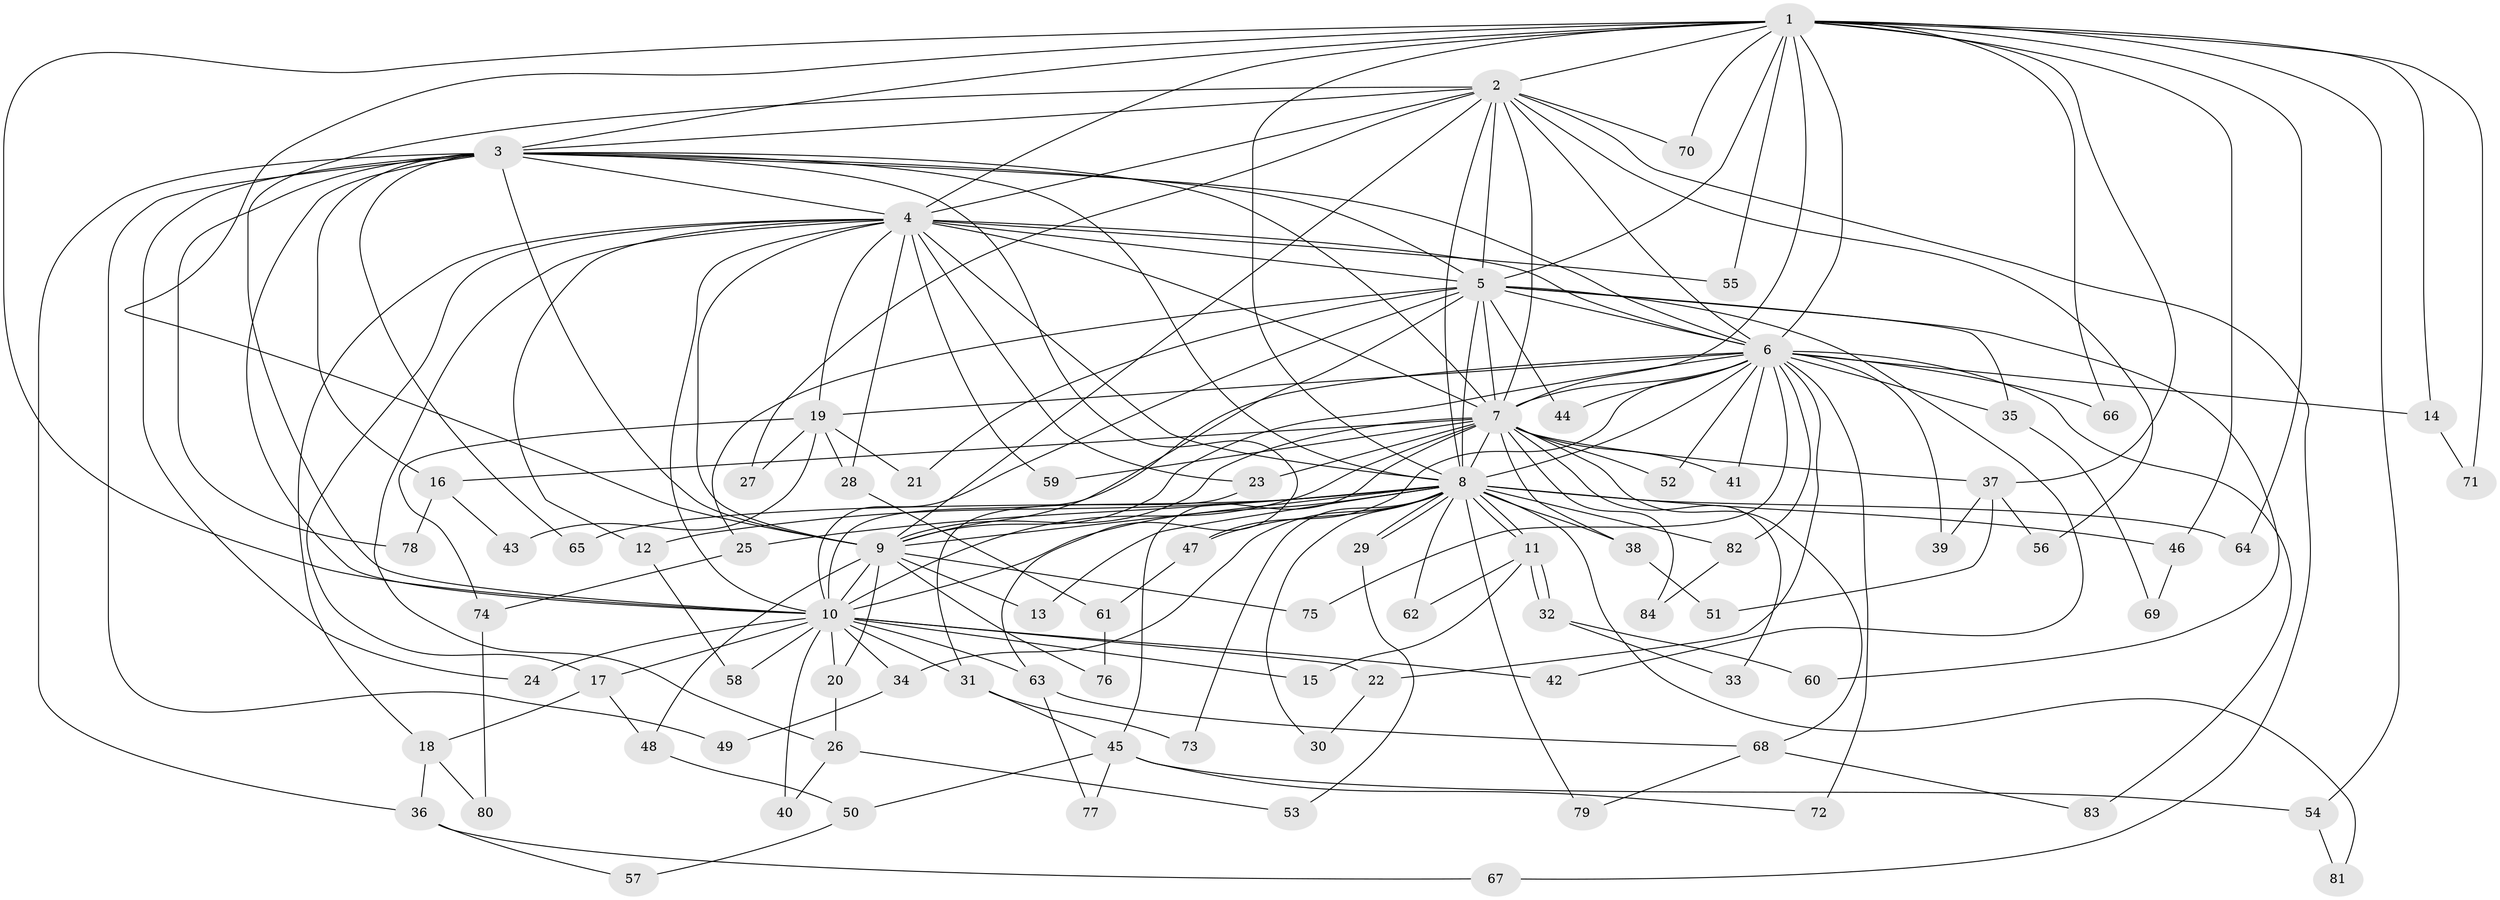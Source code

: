 // coarse degree distribution, {16: 0.015625, 12: 0.015625, 19: 0.03125, 18: 0.015625, 13: 0.015625, 22: 0.015625, 21: 0.015625, 26: 0.015625, 6: 0.03125, 3: 0.21875, 2: 0.5, 8: 0.015625, 5: 0.03125, 4: 0.0625}
// Generated by graph-tools (version 1.1) at 2025/51/02/27/25 19:51:50]
// undirected, 84 vertices, 193 edges
graph export_dot {
graph [start="1"]
  node [color=gray90,style=filled];
  1;
  2;
  3;
  4;
  5;
  6;
  7;
  8;
  9;
  10;
  11;
  12;
  13;
  14;
  15;
  16;
  17;
  18;
  19;
  20;
  21;
  22;
  23;
  24;
  25;
  26;
  27;
  28;
  29;
  30;
  31;
  32;
  33;
  34;
  35;
  36;
  37;
  38;
  39;
  40;
  41;
  42;
  43;
  44;
  45;
  46;
  47;
  48;
  49;
  50;
  51;
  52;
  53;
  54;
  55;
  56;
  57;
  58;
  59;
  60;
  61;
  62;
  63;
  64;
  65;
  66;
  67;
  68;
  69;
  70;
  71;
  72;
  73;
  74;
  75;
  76;
  77;
  78;
  79;
  80;
  81;
  82;
  83;
  84;
  1 -- 2;
  1 -- 3;
  1 -- 4;
  1 -- 5;
  1 -- 6;
  1 -- 7;
  1 -- 8;
  1 -- 9;
  1 -- 10;
  1 -- 14;
  1 -- 37;
  1 -- 46;
  1 -- 54;
  1 -- 55;
  1 -- 64;
  1 -- 66;
  1 -- 70;
  1 -- 71;
  2 -- 3;
  2 -- 4;
  2 -- 5;
  2 -- 6;
  2 -- 7;
  2 -- 8;
  2 -- 9;
  2 -- 10;
  2 -- 27;
  2 -- 56;
  2 -- 67;
  2 -- 70;
  3 -- 4;
  3 -- 5;
  3 -- 6;
  3 -- 7;
  3 -- 8;
  3 -- 9;
  3 -- 10;
  3 -- 16;
  3 -- 24;
  3 -- 36;
  3 -- 49;
  3 -- 63;
  3 -- 65;
  3 -- 78;
  4 -- 5;
  4 -- 6;
  4 -- 7;
  4 -- 8;
  4 -- 9;
  4 -- 10;
  4 -- 12;
  4 -- 17;
  4 -- 18;
  4 -- 19;
  4 -- 23;
  4 -- 26;
  4 -- 28;
  4 -- 55;
  4 -- 59;
  5 -- 6;
  5 -- 7;
  5 -- 8;
  5 -- 9;
  5 -- 10;
  5 -- 21;
  5 -- 25;
  5 -- 35;
  5 -- 42;
  5 -- 44;
  5 -- 60;
  6 -- 7;
  6 -- 8;
  6 -- 9;
  6 -- 10;
  6 -- 14;
  6 -- 19;
  6 -- 22;
  6 -- 35;
  6 -- 39;
  6 -- 41;
  6 -- 44;
  6 -- 47;
  6 -- 52;
  6 -- 66;
  6 -- 72;
  6 -- 75;
  6 -- 82;
  6 -- 83;
  7 -- 8;
  7 -- 9;
  7 -- 10;
  7 -- 16;
  7 -- 23;
  7 -- 33;
  7 -- 37;
  7 -- 38;
  7 -- 41;
  7 -- 45;
  7 -- 52;
  7 -- 59;
  7 -- 68;
  7 -- 84;
  8 -- 9;
  8 -- 10;
  8 -- 11;
  8 -- 11;
  8 -- 12;
  8 -- 13;
  8 -- 25;
  8 -- 29;
  8 -- 29;
  8 -- 30;
  8 -- 34;
  8 -- 38;
  8 -- 46;
  8 -- 47;
  8 -- 62;
  8 -- 64;
  8 -- 65;
  8 -- 73;
  8 -- 79;
  8 -- 81;
  8 -- 82;
  9 -- 10;
  9 -- 13;
  9 -- 20;
  9 -- 48;
  9 -- 75;
  9 -- 76;
  10 -- 15;
  10 -- 17;
  10 -- 20;
  10 -- 22;
  10 -- 24;
  10 -- 31;
  10 -- 34;
  10 -- 40;
  10 -- 42;
  10 -- 58;
  10 -- 63;
  11 -- 15;
  11 -- 32;
  11 -- 32;
  11 -- 62;
  12 -- 58;
  14 -- 71;
  16 -- 43;
  16 -- 78;
  17 -- 18;
  17 -- 48;
  18 -- 36;
  18 -- 80;
  19 -- 21;
  19 -- 27;
  19 -- 28;
  19 -- 43;
  19 -- 74;
  20 -- 26;
  22 -- 30;
  23 -- 31;
  25 -- 74;
  26 -- 40;
  26 -- 53;
  28 -- 61;
  29 -- 53;
  31 -- 45;
  31 -- 73;
  32 -- 33;
  32 -- 60;
  34 -- 49;
  35 -- 69;
  36 -- 57;
  36 -- 67;
  37 -- 39;
  37 -- 51;
  37 -- 56;
  38 -- 51;
  45 -- 50;
  45 -- 54;
  45 -- 72;
  45 -- 77;
  46 -- 69;
  47 -- 61;
  48 -- 50;
  50 -- 57;
  54 -- 81;
  61 -- 76;
  63 -- 68;
  63 -- 77;
  68 -- 79;
  68 -- 83;
  74 -- 80;
  82 -- 84;
}
